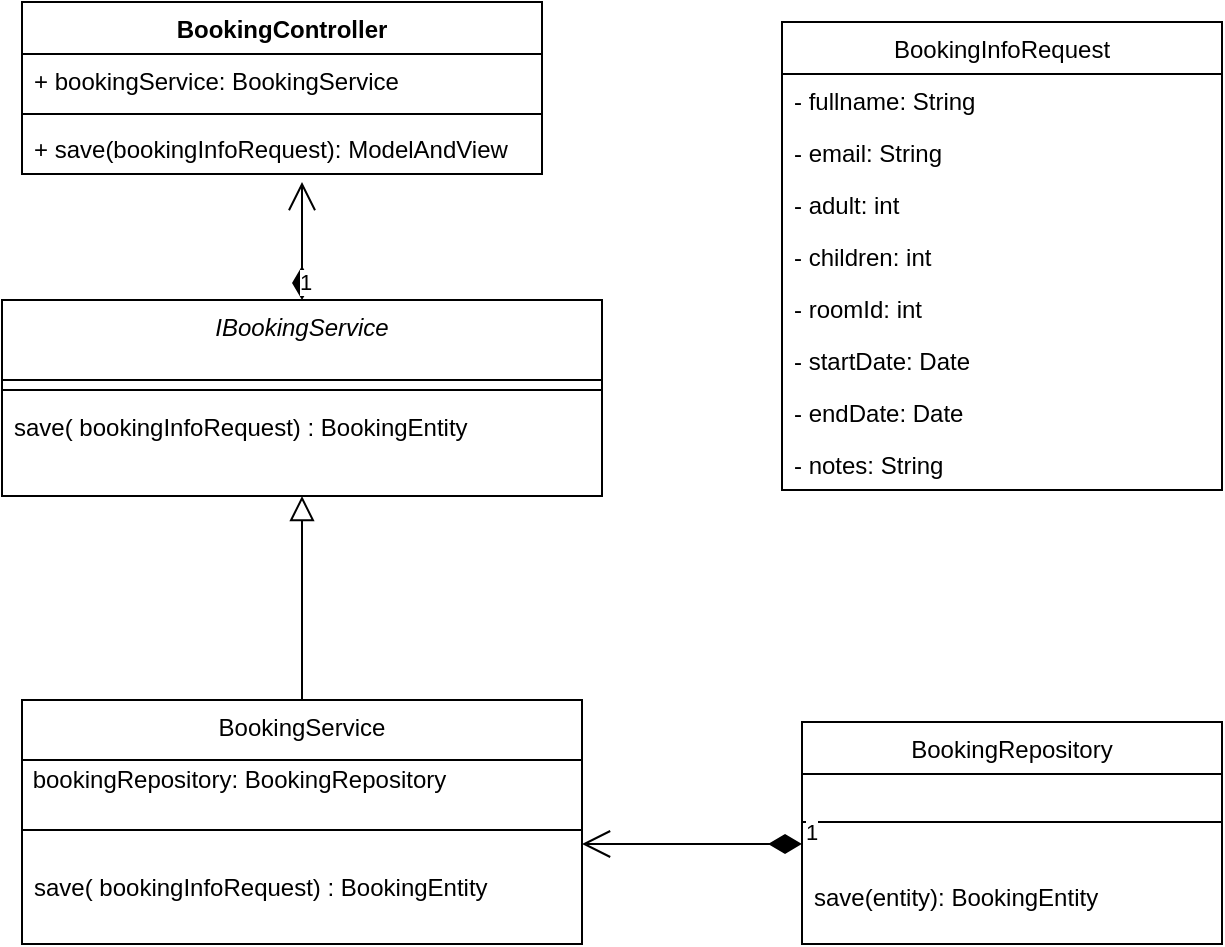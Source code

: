 <mxfile version="14.9.8" type="device"><diagram id="C5RBs43oDa-KdzZeNtuy" name="Page-1"><mxGraphModel dx="1038" dy="588" grid="1" gridSize="10" guides="1" tooltips="1" connect="1" arrows="1" fold="1" page="1" pageScale="1" pageWidth="827" pageHeight="1169" math="0" shadow="0"><root><mxCell id="WIyWlLk6GJQsqaUBKTNV-0"/><mxCell id="WIyWlLk6GJQsqaUBKTNV-1" parent="WIyWlLk6GJQsqaUBKTNV-0"/><mxCell id="zkfFHV4jXpPFQw0GAbJ--0" value="IBookingService" style="swimlane;fontStyle=2;align=center;verticalAlign=top;childLayout=stackLayout;horizontal=1;startSize=40;horizontalStack=0;resizeParent=1;resizeLast=0;collapsible=1;marginBottom=0;rounded=0;shadow=0;strokeWidth=1;" parent="WIyWlLk6GJQsqaUBKTNV-1" vertex="1"><mxGeometry x="170" y="329" width="300" height="98" as="geometry"><mxRectangle x="230" y="140" width="160" height="26" as="alternateBounds"/></mxGeometry></mxCell><mxCell id="zkfFHV4jXpPFQw0GAbJ--4" value="" style="line;html=1;strokeWidth=1;align=left;verticalAlign=middle;spacingTop=-1;spacingLeft=3;spacingRight=3;rotatable=0;labelPosition=right;points=[];portConstraint=eastwest;" parent="zkfFHV4jXpPFQw0GAbJ--0" vertex="1"><mxGeometry y="40" width="300" height="10" as="geometry"/></mxCell><mxCell id="zkfFHV4jXpPFQw0GAbJ--5" value="save( bookingInfoRequest) : BookingEntity" style="text;align=left;verticalAlign=top;spacingLeft=4;spacingRight=4;overflow=hidden;rotatable=0;points=[[0,0.5],[1,0.5]];portConstraint=eastwest;" parent="zkfFHV4jXpPFQw0GAbJ--0" vertex="1"><mxGeometry y="50" width="300" as="geometry"/></mxCell><mxCell id="zkfFHV4jXpPFQw0GAbJ--6" value="BookingService&#10;" style="swimlane;fontStyle=0;align=center;verticalAlign=top;childLayout=stackLayout;horizontal=1;startSize=30;horizontalStack=0;resizeParent=1;resizeLast=0;collapsible=1;marginBottom=0;rounded=0;shadow=0;strokeWidth=1;" parent="WIyWlLk6GJQsqaUBKTNV-1" vertex="1"><mxGeometry x="180" y="529" width="280" height="122" as="geometry"><mxRectangle x="130" y="380" width="160" height="26" as="alternateBounds"/></mxGeometry></mxCell><mxCell id="YnNLPl3r4cm_7MK4hIO5-1" value="&amp;nbsp;bookingRepository: BookingRepository" style="text;html=1;strokeColor=none;fillColor=none;align=left;verticalAlign=middle;whiteSpace=wrap;rounded=0;" vertex="1" parent="zkfFHV4jXpPFQw0GAbJ--6"><mxGeometry y="30" width="280" height="20" as="geometry"/></mxCell><mxCell id="zkfFHV4jXpPFQw0GAbJ--9" value="" style="line;html=1;strokeWidth=1;align=left;verticalAlign=middle;spacingTop=-1;spacingLeft=3;spacingRight=3;rotatable=0;labelPosition=right;points=[];portConstraint=eastwest;" parent="zkfFHV4jXpPFQw0GAbJ--6" vertex="1"><mxGeometry y="50" width="280" height="30" as="geometry"/></mxCell><mxCell id="zkfFHV4jXpPFQw0GAbJ--11" value="save( bookingInfoRequest) : BookingEntity" style="text;align=left;verticalAlign=top;spacingLeft=4;spacingRight=4;overflow=hidden;rotatable=0;points=[[0,0.5],[1,0.5]];portConstraint=eastwest;" parent="zkfFHV4jXpPFQw0GAbJ--6" vertex="1"><mxGeometry y="80" width="280" height="22" as="geometry"/></mxCell><mxCell id="zkfFHV4jXpPFQw0GAbJ--12" value="" style="endArrow=block;endSize=10;endFill=0;shadow=0;strokeWidth=1;rounded=0;edgeStyle=elbowEdgeStyle;elbow=vertical;" parent="WIyWlLk6GJQsqaUBKTNV-1" source="zkfFHV4jXpPFQw0GAbJ--6" target="zkfFHV4jXpPFQw0GAbJ--0" edge="1"><mxGeometry width="160" relative="1" as="geometry"><mxPoint x="210" y="372" as="sourcePoint"/><mxPoint x="210" y="372" as="targetPoint"/></mxGeometry></mxCell><mxCell id="zkfFHV4jXpPFQw0GAbJ--17" value="BookingRepository" style="swimlane;fontStyle=0;align=center;verticalAlign=top;childLayout=stackLayout;horizontal=1;startSize=26;horizontalStack=0;resizeParent=1;resizeLast=0;collapsible=1;marginBottom=0;rounded=0;shadow=0;strokeWidth=1;" parent="WIyWlLk6GJQsqaUBKTNV-1" vertex="1"><mxGeometry x="570" y="540" width="210" height="111" as="geometry"><mxRectangle x="550" y="140" width="160" height="26" as="alternateBounds"/></mxGeometry></mxCell><mxCell id="zkfFHV4jXpPFQw0GAbJ--23" value="" style="line;html=1;strokeWidth=1;align=left;verticalAlign=middle;spacingTop=-1;spacingLeft=3;spacingRight=3;rotatable=0;labelPosition=right;points=[];portConstraint=eastwest;" parent="zkfFHV4jXpPFQw0GAbJ--17" vertex="1"><mxGeometry y="26" width="210" height="48" as="geometry"/></mxCell><mxCell id="zkfFHV4jXpPFQw0GAbJ--24" value="save(entity): BookingEntity" style="text;align=left;verticalAlign=top;spacingLeft=4;spacingRight=4;overflow=hidden;rotatable=0;points=[[0,0.5],[1,0.5]];portConstraint=eastwest;" parent="zkfFHV4jXpPFQw0GAbJ--17" vertex="1"><mxGeometry y="74" width="210" height="26" as="geometry"/></mxCell><mxCell id="YnNLPl3r4cm_7MK4hIO5-2" value="BookingController" style="swimlane;fontStyle=1;align=center;verticalAlign=top;childLayout=stackLayout;horizontal=1;startSize=26;horizontalStack=0;resizeParent=1;resizeParentMax=0;resizeLast=0;collapsible=1;marginBottom=0;" vertex="1" parent="WIyWlLk6GJQsqaUBKTNV-1"><mxGeometry x="180" y="180" width="260" height="86" as="geometry"/></mxCell><mxCell id="YnNLPl3r4cm_7MK4hIO5-3" value="+ bookingService: BookingService" style="text;strokeColor=none;fillColor=none;align=left;verticalAlign=top;spacingLeft=4;spacingRight=4;overflow=hidden;rotatable=0;points=[[0,0.5],[1,0.5]];portConstraint=eastwest;" vertex="1" parent="YnNLPl3r4cm_7MK4hIO5-2"><mxGeometry y="26" width="260" height="26" as="geometry"/></mxCell><mxCell id="YnNLPl3r4cm_7MK4hIO5-4" value="" style="line;strokeWidth=1;fillColor=none;align=left;verticalAlign=middle;spacingTop=-1;spacingLeft=3;spacingRight=3;rotatable=0;labelPosition=right;points=[];portConstraint=eastwest;" vertex="1" parent="YnNLPl3r4cm_7MK4hIO5-2"><mxGeometry y="52" width="260" height="8" as="geometry"/></mxCell><mxCell id="YnNLPl3r4cm_7MK4hIO5-5" value="+ save(bookingInfoRequest): ModelAndView" style="text;strokeColor=none;fillColor=none;align=left;verticalAlign=top;spacingLeft=4;spacingRight=4;overflow=hidden;rotatable=0;points=[[0,0.5],[1,0.5]];portConstraint=eastwest;" vertex="1" parent="YnNLPl3r4cm_7MK4hIO5-2"><mxGeometry y="60" width="260" height="26" as="geometry"/></mxCell><mxCell id="YnNLPl3r4cm_7MK4hIO5-6" value="1" style="endArrow=open;html=1;endSize=12;startArrow=diamondThin;startSize=14;startFill=1;edgeStyle=orthogonalEdgeStyle;align=left;verticalAlign=bottom;exitX=0.5;exitY=0;exitDx=0;exitDy=0;" edge="1" parent="WIyWlLk6GJQsqaUBKTNV-1" source="zkfFHV4jXpPFQw0GAbJ--0"><mxGeometry x="-1" y="3" relative="1" as="geometry"><mxPoint x="410" y="300" as="sourcePoint"/><mxPoint x="320" y="270" as="targetPoint"/></mxGeometry></mxCell><mxCell id="YnNLPl3r4cm_7MK4hIO5-7" value="1" style="endArrow=open;html=1;endSize=12;startArrow=diamondThin;startSize=14;startFill=1;edgeStyle=orthogonalEdgeStyle;align=left;verticalAlign=bottom;" edge="1" parent="WIyWlLk6GJQsqaUBKTNV-1"><mxGeometry x="-1" y="3" relative="1" as="geometry"><mxPoint x="570" y="601" as="sourcePoint"/><mxPoint x="460" y="601" as="targetPoint"/></mxGeometry></mxCell><mxCell id="YnNLPl3r4cm_7MK4hIO5-8" value="BookingInfoRequest" style="swimlane;fontStyle=0;childLayout=stackLayout;horizontal=1;startSize=26;fillColor=none;horizontalStack=0;resizeParent=1;resizeParentMax=0;resizeLast=0;collapsible=1;marginBottom=0;" vertex="1" parent="WIyWlLk6GJQsqaUBKTNV-1"><mxGeometry x="560" y="190" width="220" height="234" as="geometry"/></mxCell><mxCell id="YnNLPl3r4cm_7MK4hIO5-9" value="- fullname: String" style="text;strokeColor=none;fillColor=none;align=left;verticalAlign=top;spacingLeft=4;spacingRight=4;overflow=hidden;rotatable=0;points=[[0,0.5],[1,0.5]];portConstraint=eastwest;" vertex="1" parent="YnNLPl3r4cm_7MK4hIO5-8"><mxGeometry y="26" width="220" height="26" as="geometry"/></mxCell><mxCell id="YnNLPl3r4cm_7MK4hIO5-10" value="- email: String" style="text;strokeColor=none;fillColor=none;align=left;verticalAlign=top;spacingLeft=4;spacingRight=4;overflow=hidden;rotatable=0;points=[[0,0.5],[1,0.5]];portConstraint=eastwest;" vertex="1" parent="YnNLPl3r4cm_7MK4hIO5-8"><mxGeometry y="52" width="220" height="26" as="geometry"/></mxCell><mxCell id="YnNLPl3r4cm_7MK4hIO5-11" value="- adult: int" style="text;strokeColor=none;fillColor=none;align=left;verticalAlign=top;spacingLeft=4;spacingRight=4;overflow=hidden;rotatable=0;points=[[0,0.5],[1,0.5]];portConstraint=eastwest;" vertex="1" parent="YnNLPl3r4cm_7MK4hIO5-8"><mxGeometry y="78" width="220" height="26" as="geometry"/></mxCell><mxCell id="YnNLPl3r4cm_7MK4hIO5-13" value="- children: int" style="text;strokeColor=none;fillColor=none;align=left;verticalAlign=top;spacingLeft=4;spacingRight=4;overflow=hidden;rotatable=0;points=[[0,0.5],[1,0.5]];portConstraint=eastwest;" vertex="1" parent="YnNLPl3r4cm_7MK4hIO5-8"><mxGeometry y="104" width="220" height="26" as="geometry"/></mxCell><mxCell id="YnNLPl3r4cm_7MK4hIO5-12" value="- roomId: int" style="text;strokeColor=none;fillColor=none;align=left;verticalAlign=top;spacingLeft=4;spacingRight=4;overflow=hidden;rotatable=0;points=[[0,0.5],[1,0.5]];portConstraint=eastwest;" vertex="1" parent="YnNLPl3r4cm_7MK4hIO5-8"><mxGeometry y="130" width="220" height="26" as="geometry"/></mxCell><mxCell id="YnNLPl3r4cm_7MK4hIO5-14" value="- startDate: Date" style="text;strokeColor=none;fillColor=none;align=left;verticalAlign=top;spacingLeft=4;spacingRight=4;overflow=hidden;rotatable=0;points=[[0,0.5],[1,0.5]];portConstraint=eastwest;" vertex="1" parent="YnNLPl3r4cm_7MK4hIO5-8"><mxGeometry y="156" width="220" height="26" as="geometry"/></mxCell><mxCell id="YnNLPl3r4cm_7MK4hIO5-15" value="- endDate: Date" style="text;strokeColor=none;fillColor=none;align=left;verticalAlign=top;spacingLeft=4;spacingRight=4;overflow=hidden;rotatable=0;points=[[0,0.5],[1,0.5]];portConstraint=eastwest;" vertex="1" parent="YnNLPl3r4cm_7MK4hIO5-8"><mxGeometry y="182" width="220" height="26" as="geometry"/></mxCell><mxCell id="YnNLPl3r4cm_7MK4hIO5-16" value="- notes: String" style="text;strokeColor=none;fillColor=none;align=left;verticalAlign=top;spacingLeft=4;spacingRight=4;overflow=hidden;rotatable=0;points=[[0,0.5],[1,0.5]];portConstraint=eastwest;" vertex="1" parent="YnNLPl3r4cm_7MK4hIO5-8"><mxGeometry y="208" width="220" height="26" as="geometry"/></mxCell></root></mxGraphModel></diagram></mxfile>